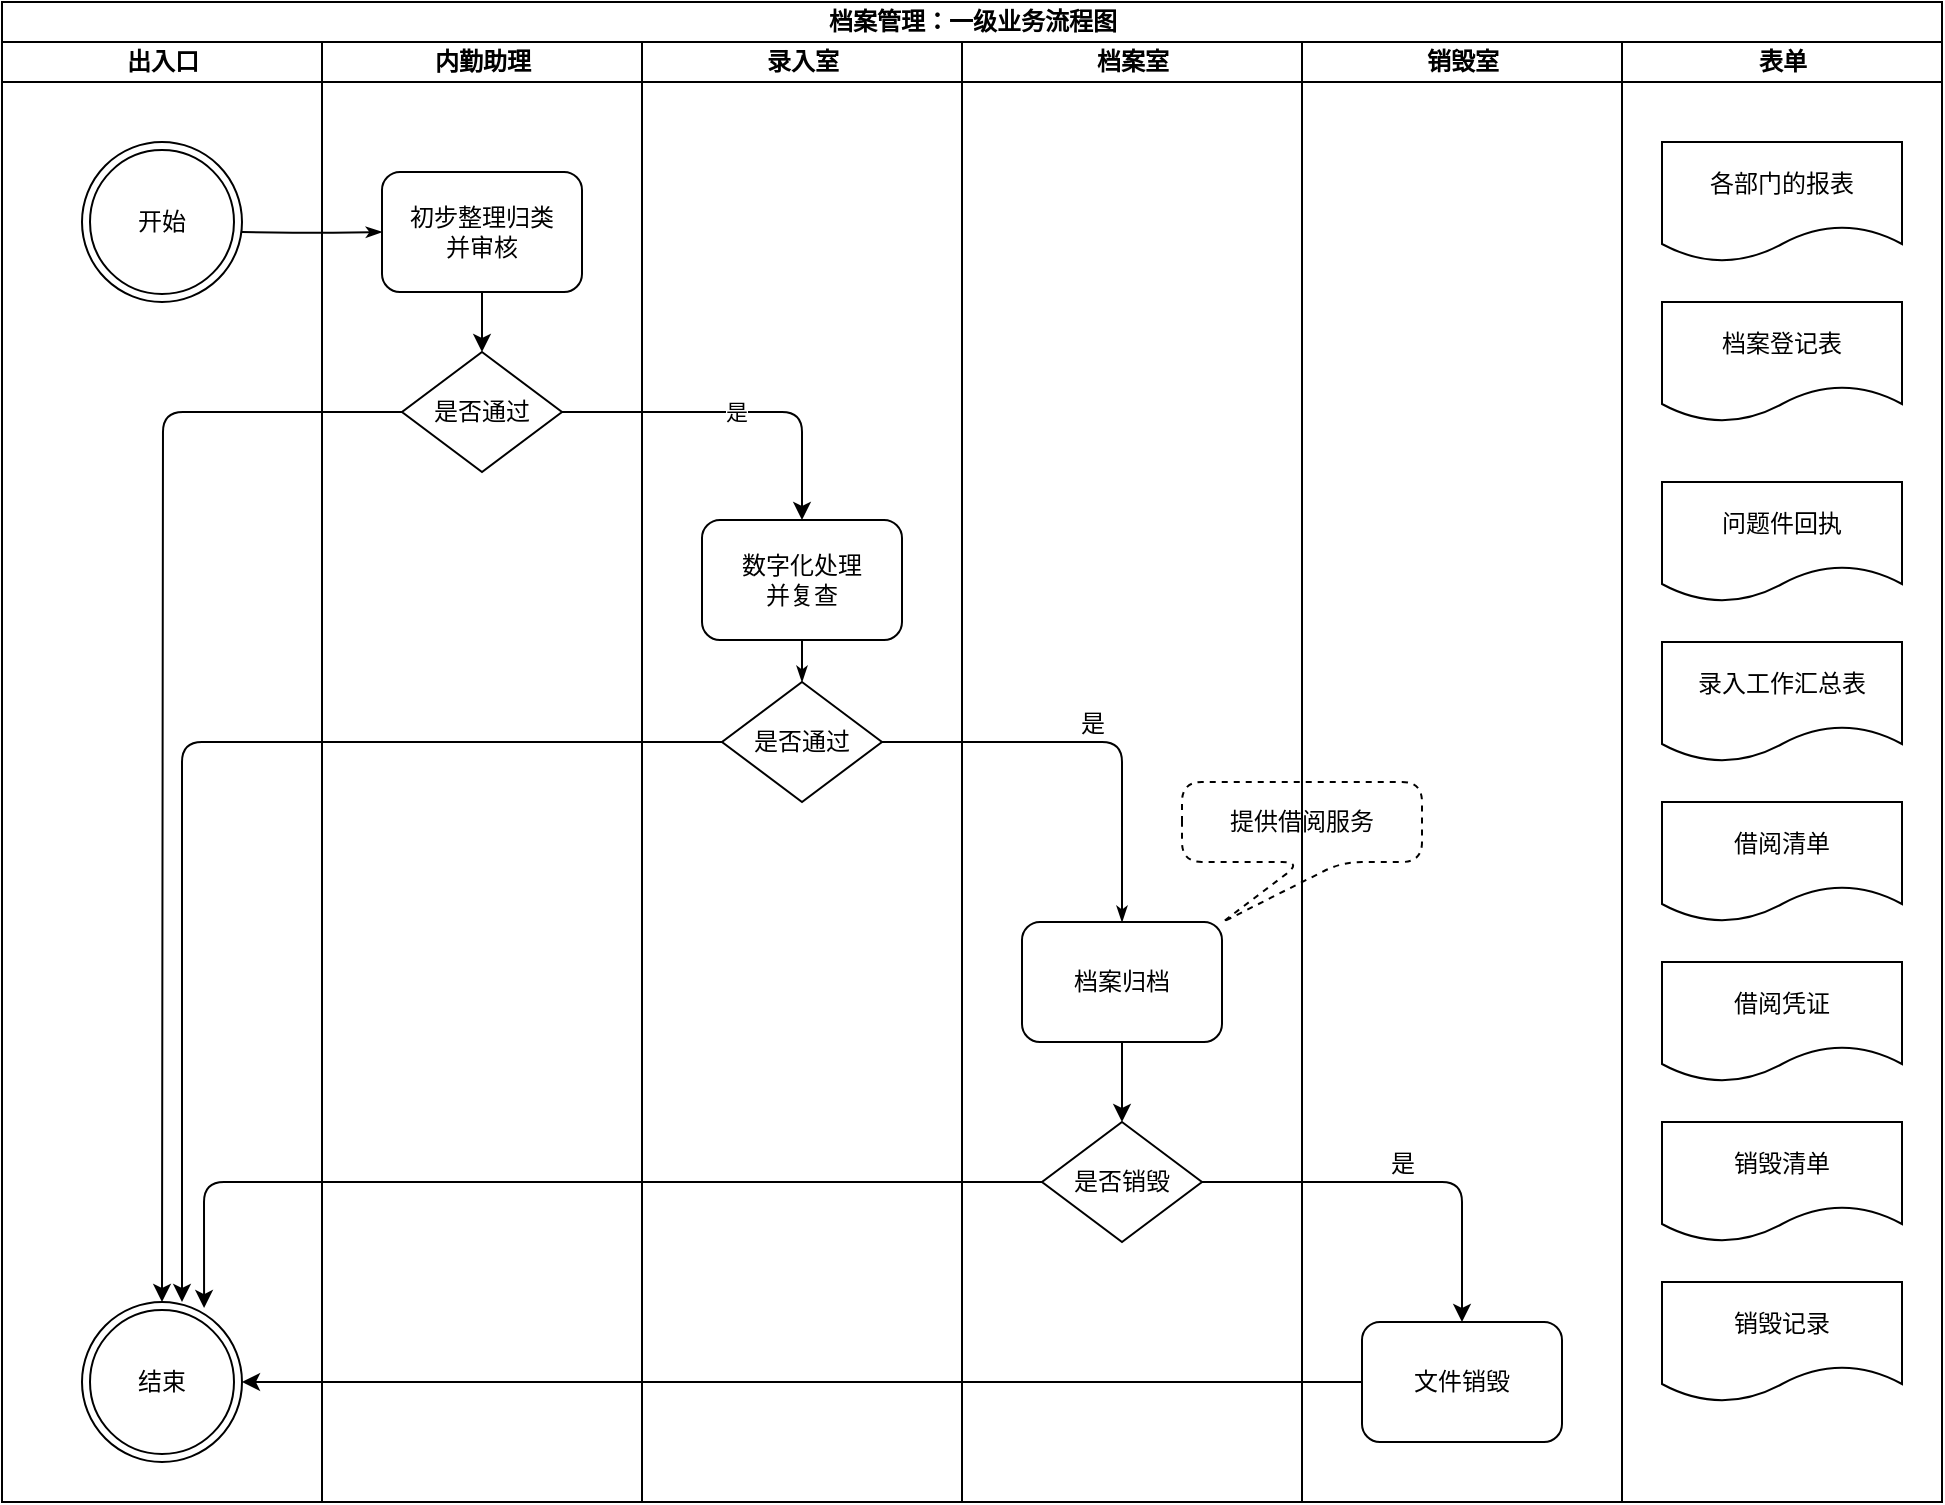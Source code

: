 <mxfile version="20.6.1" type="device"><diagram name="Page-1" id="74e2e168-ea6b-b213-b513-2b3c1d86103e"><mxGraphModel dx="1209" dy="844" grid="1" gridSize="10" guides="1" tooltips="1" connect="1" arrows="1" fold="1" page="1" pageScale="1" pageWidth="1100" pageHeight="850" background="none" math="0" shadow="0"><root><mxCell id="0"/><mxCell id="1" parent="0"/><mxCell id="77e6c97f196da883-1" value="档案管理：一级业务流程图" style="swimlane;html=1;childLayout=stackLayout;startSize=20;rounded=0;shadow=0;labelBackgroundColor=none;strokeWidth=1;fontFamily=Verdana;fontSize=12;align=center;verticalAlign=middle;" parent="1" vertex="1"><mxGeometry x="70" y="40" width="970" height="750" as="geometry"/></mxCell><mxCell id="77e6c97f196da883-2" value="出入口" style="swimlane;html=1;startSize=20;fontSize=12;verticalAlign=middle;" parent="77e6c97f196da883-1" vertex="1"><mxGeometry y="20" width="160" height="730" as="geometry"/></mxCell><mxCell id="FVrMTEXDV7RXB85mmUMX-4" value="开始" style="ellipse;shape=doubleEllipse;whiteSpace=wrap;html=1;aspect=fixed;fontSize=12;verticalAlign=middle;" parent="77e6c97f196da883-2" vertex="1"><mxGeometry x="40" y="50" width="80" height="80" as="geometry"/></mxCell><mxCell id="FVrMTEXDV7RXB85mmUMX-7" value="结束" style="ellipse;shape=doubleEllipse;whiteSpace=wrap;html=1;aspect=fixed;fontSize=12;verticalAlign=middle;" parent="77e6c97f196da883-2" vertex="1"><mxGeometry x="40" y="630" width="80" height="80" as="geometry"/></mxCell><mxCell id="77e6c97f196da883-26" style="edgeStyle=orthogonalEdgeStyle;rounded=1;html=1;labelBackgroundColor=none;startArrow=none;startFill=0;startSize=5;endArrow=classicThin;endFill=1;endSize=5;jettySize=auto;orthogonalLoop=1;strokeWidth=1;fontFamily=Verdana;fontSize=12;verticalAlign=middle;" parent="77e6c97f196da883-1" target="77e6c97f196da883-11" edge="1"><mxGeometry relative="1" as="geometry"><mxPoint x="120" y="115" as="sourcePoint"/></mxGeometry></mxCell><mxCell id="77e6c97f196da883-3" value="内勤助理" style="swimlane;html=1;startSize=20;fontSize=12;verticalAlign=middle;" parent="77e6c97f196da883-1" vertex="1"><mxGeometry x="160" y="20" width="160" height="730" as="geometry"/></mxCell><mxCell id="FVrMTEXDV7RXB85mmUMX-31" style="edgeStyle=orthogonalEdgeStyle;rounded=1;orthogonalLoop=1;jettySize=auto;html=1;fontSize=12;verticalAlign=middle;" parent="77e6c97f196da883-3" source="77e6c97f196da883-11" target="FVrMTEXDV7RXB85mmUMX-14" edge="1"><mxGeometry relative="1" as="geometry"/></mxCell><mxCell id="77e6c97f196da883-11" value="初步整理归类&lt;br&gt;并审核" style="rounded=1;whiteSpace=wrap;html=1;shadow=0;labelBackgroundColor=none;strokeWidth=1;fontFamily=Verdana;fontSize=12;align=center;verticalAlign=middle;" parent="77e6c97f196da883-3" vertex="1"><mxGeometry x="30" y="65" width="100" height="60" as="geometry"/></mxCell><mxCell id="FVrMTEXDV7RXB85mmUMX-14" value="是否通过" style="rhombus;whiteSpace=wrap;html=1;rounded=0;shadow=0;labelBackgroundColor=none;strokeWidth=1;fontFamily=Verdana;fontSize=12;align=center;verticalAlign=middle;" parent="77e6c97f196da883-3" vertex="1"><mxGeometry x="40" y="155" width="80" height="60" as="geometry"/></mxCell><mxCell id="77e6c97f196da883-5" value="录入室" style="swimlane;html=1;startSize=20;fontSize=12;verticalAlign=middle;" parent="77e6c97f196da883-1" vertex="1"><mxGeometry x="320" y="20" width="160" height="730" as="geometry"/></mxCell><mxCell id="77e6c97f196da883-15" value="数字化处理&lt;br&gt;并复查" style="rounded=1;whiteSpace=wrap;html=1;shadow=0;labelBackgroundColor=none;strokeWidth=1;fontFamily=Verdana;fontSize=12;align=center;verticalAlign=middle;" parent="77e6c97f196da883-5" vertex="1"><mxGeometry x="30" y="239" width="100" height="60" as="geometry"/></mxCell><mxCell id="77e6c97f196da883-16" value="是否通过" style="rhombus;whiteSpace=wrap;html=1;rounded=0;shadow=0;labelBackgroundColor=none;strokeWidth=1;fontFamily=Verdana;fontSize=12;align=center;verticalAlign=middle;" parent="77e6c97f196da883-5" vertex="1"><mxGeometry x="40" y="320" width="80" height="60" as="geometry"/></mxCell><mxCell id="77e6c97f196da883-34" style="edgeStyle=orthogonalEdgeStyle;rounded=1;html=1;labelBackgroundColor=none;startArrow=none;startFill=0;startSize=5;endArrow=classicThin;endFill=1;endSize=5;jettySize=auto;orthogonalLoop=1;strokeColor=#000000;strokeWidth=1;fontFamily=Verdana;fontSize=12;fontColor=#000000;verticalAlign=middle;" parent="77e6c97f196da883-5" source="77e6c97f196da883-15" target="77e6c97f196da883-16" edge="1"><mxGeometry relative="1" as="geometry"/></mxCell><mxCell id="77e6c97f196da883-6" value="档案室" style="swimlane;html=1;startSize=20;fontSize=12;verticalAlign=middle;" parent="77e6c97f196da883-1" vertex="1"><mxGeometry x="480" y="20" width="170" height="730" as="geometry"/></mxCell><mxCell id="77e6c97f196da883-17" value="档案归档" style="rounded=1;whiteSpace=wrap;html=1;shadow=0;labelBackgroundColor=none;strokeWidth=1;fontFamily=Verdana;fontSize=12;align=center;verticalAlign=middle;" parent="77e6c97f196da883-6" vertex="1"><mxGeometry x="30" y="440" width="100" height="60" as="geometry"/></mxCell><mxCell id="FVrMTEXDV7RXB85mmUMX-24" value="是否销毁" style="rhombus;whiteSpace=wrap;html=1;rounded=0;shadow=0;labelBackgroundColor=none;strokeWidth=1;fontFamily=Verdana;fontSize=12;align=center;verticalAlign=middle;" parent="77e6c97f196da883-6" vertex="1"><mxGeometry x="40" y="540" width="80" height="60" as="geometry"/></mxCell><mxCell id="FVrMTEXDV7RXB85mmUMX-27" style="edgeStyle=orthogonalEdgeStyle;rounded=1;orthogonalLoop=1;jettySize=auto;html=1;entryX=0.5;entryY=0;entryDx=0;entryDy=0;fontSize=12;verticalAlign=middle;exitX=0.5;exitY=1;exitDx=0;exitDy=0;" parent="77e6c97f196da883-6" source="77e6c97f196da883-17" target="FVrMTEXDV7RXB85mmUMX-24" edge="1"><mxGeometry relative="1" as="geometry"><mxPoint x="80" y="560" as="sourcePoint"/></mxGeometry></mxCell><mxCell id="FVrMTEXDV7RXB85mmUMX-44" value="提供借阅服务" style="shape=callout;whiteSpace=wrap;html=1;perimeter=calloutPerimeter;fontSize=12;position2=0.17;dashed=1;rounded=1;" parent="77e6c97f196da883-6" vertex="1"><mxGeometry x="110" y="370" width="120" height="70" as="geometry"/></mxCell><mxCell id="77e6c97f196da883-7" value="销毁室" style="swimlane;html=1;startSize=20;fontSize=12;verticalAlign=middle;" parent="77e6c97f196da883-1" vertex="1"><mxGeometry x="650" y="20" width="160" height="730" as="geometry"/></mxCell><mxCell id="77e6c97f196da883-24" value="文件销毁" style="rounded=1;whiteSpace=wrap;html=1;shadow=0;labelBackgroundColor=none;strokeWidth=1;fontFamily=Verdana;fontSize=12;align=center;verticalAlign=middle;" parent="77e6c97f196da883-7" vertex="1"><mxGeometry x="30" y="640" width="100" height="60" as="geometry"/></mxCell><mxCell id="FVrMTEXDV7RXB85mmUMX-19" value="表单" style="swimlane;html=1;startSize=20;fontSize=12;verticalAlign=middle;" parent="77e6c97f196da883-1" vertex="1"><mxGeometry x="810" y="20" width="160" height="730" as="geometry"/></mxCell><mxCell id="FVrMTEXDV7RXB85mmUMX-21" value="各部门的报表" style="shape=document;whiteSpace=wrap;html=1;boundedLbl=1;fontSize=12;verticalAlign=middle;" parent="FVrMTEXDV7RXB85mmUMX-19" vertex="1"><mxGeometry x="20" y="50" width="120" height="60" as="geometry"/></mxCell><mxCell id="FVrMTEXDV7RXB85mmUMX-46" value="档案登记表" style="shape=document;whiteSpace=wrap;html=1;boundedLbl=1;fontSize=12;verticalAlign=middle;" parent="FVrMTEXDV7RXB85mmUMX-19" vertex="1"><mxGeometry x="20" y="130" width="120" height="60" as="geometry"/></mxCell><mxCell id="FVrMTEXDV7RXB85mmUMX-47" value="借阅清单" style="shape=document;whiteSpace=wrap;html=1;boundedLbl=1;fontSize=12;verticalAlign=middle;" parent="FVrMTEXDV7RXB85mmUMX-19" vertex="1"><mxGeometry x="20" y="380" width="120" height="60" as="geometry"/></mxCell><mxCell id="FVrMTEXDV7RXB85mmUMX-49" value="录入工作汇总表" style="shape=document;whiteSpace=wrap;html=1;boundedLbl=1;fontSize=12;verticalAlign=middle;" parent="FVrMTEXDV7RXB85mmUMX-19" vertex="1"><mxGeometry x="20" y="300" width="120" height="60" as="geometry"/></mxCell><mxCell id="FVrMTEXDV7RXB85mmUMX-56" value="问题件回执" style="shape=document;whiteSpace=wrap;html=1;boundedLbl=1;fontSize=12;verticalAlign=middle;" parent="FVrMTEXDV7RXB85mmUMX-19" vertex="1"><mxGeometry x="20" y="220" width="120" height="60" as="geometry"/></mxCell><mxCell id="FVrMTEXDV7RXB85mmUMX-57" value="销毁记录" style="shape=document;whiteSpace=wrap;html=1;boundedLbl=1;fontSize=12;verticalAlign=middle;" parent="FVrMTEXDV7RXB85mmUMX-19" vertex="1"><mxGeometry x="20" y="620" width="120" height="60" as="geometry"/></mxCell><mxCell id="ukekslyT3ji9GhZdctoZ-3" value="销毁清单" style="shape=document;whiteSpace=wrap;html=1;boundedLbl=1;fontSize=12;verticalAlign=middle;" parent="FVrMTEXDV7RXB85mmUMX-19" vertex="1"><mxGeometry x="20" y="540" width="120" height="60" as="geometry"/></mxCell><mxCell id="-G0VntCuIH5fKgeqCk6Z-1" value="借阅凭证" style="shape=document;whiteSpace=wrap;html=1;boundedLbl=1;fontSize=12;verticalAlign=middle;" parent="FVrMTEXDV7RXB85mmUMX-19" vertex="1"><mxGeometry x="20" y="460" width="120" height="60" as="geometry"/></mxCell><mxCell id="77e6c97f196da883-35" value="是" style="edgeStyle=orthogonalEdgeStyle;rounded=1;html=1;labelBackgroundColor=none;startArrow=none;startFill=0;startSize=5;endArrow=classicThin;endFill=1;endSize=5;jettySize=auto;orthogonalLoop=1;strokeWidth=1;fontFamily=Verdana;fontSize=12;verticalAlign=bottom;" parent="77e6c97f196da883-1" source="77e6c97f196da883-16" target="77e6c97f196da883-17" edge="1"><mxGeometry relative="1" as="geometry"/></mxCell><mxCell id="FVrMTEXDV7RXB85mmUMX-28" value="是" style="edgeStyle=orthogonalEdgeStyle;rounded=1;orthogonalLoop=1;jettySize=auto;html=1;entryX=0.5;entryY=0;entryDx=0;entryDy=0;fontSize=12;verticalAlign=bottom;" parent="77e6c97f196da883-1" source="FVrMTEXDV7RXB85mmUMX-24" target="77e6c97f196da883-24" edge="1"><mxGeometry relative="1" as="geometry"><Array as="points"><mxPoint x="730" y="590"/></Array></mxGeometry></mxCell><mxCell id="FVrMTEXDV7RXB85mmUMX-29" style="edgeStyle=orthogonalEdgeStyle;rounded=1;orthogonalLoop=1;jettySize=auto;html=1;entryX=0.763;entryY=0.038;entryDx=0;entryDy=0;fontSize=12;verticalAlign=middle;entryPerimeter=0;exitX=0;exitY=0.5;exitDx=0;exitDy=0;" parent="77e6c97f196da883-1" source="FVrMTEXDV7RXB85mmUMX-24" target="FVrMTEXDV7RXB85mmUMX-7" edge="1"><mxGeometry relative="1" as="geometry"><Array as="points"><mxPoint x="101" y="590"/></Array></mxGeometry></mxCell><mxCell id="ukekslyT3ji9GhZdctoZ-1" value="是" style="edgeStyle=orthogonalEdgeStyle;rounded=1;orthogonalLoop=1;jettySize=auto;html=1;entryX=0.5;entryY=0;entryDx=0;entryDy=0;" parent="77e6c97f196da883-1" source="FVrMTEXDV7RXB85mmUMX-14" target="77e6c97f196da883-15" edge="1"><mxGeometry relative="1" as="geometry"/></mxCell><mxCell id="ukekslyT3ji9GhZdctoZ-2" style="edgeStyle=orthogonalEdgeStyle;rounded=1;orthogonalLoop=1;jettySize=auto;html=1;entryX=1;entryY=0.5;entryDx=0;entryDy=0;" parent="77e6c97f196da883-1" source="77e6c97f196da883-24" target="FVrMTEXDV7RXB85mmUMX-7" edge="1"><mxGeometry relative="1" as="geometry"/></mxCell><mxCell id="5XlVLRjsb_5VoxRCIlxq-1" style="edgeStyle=orthogonalEdgeStyle;rounded=1;orthogonalLoop=1;jettySize=auto;html=1;" parent="1" source="FVrMTEXDV7RXB85mmUMX-14" edge="1"><mxGeometry relative="1" as="geometry"><mxPoint x="150" y="690" as="targetPoint"/></mxGeometry></mxCell><mxCell id="5XlVLRjsb_5VoxRCIlxq-3" style="edgeStyle=orthogonalEdgeStyle;rounded=1;orthogonalLoop=1;jettySize=auto;html=1;" parent="1" source="77e6c97f196da883-16" edge="1"><mxGeometry relative="1" as="geometry"><mxPoint x="160" y="690" as="targetPoint"/><Array as="points"><mxPoint x="160" y="410"/><mxPoint x="160" y="690"/></Array></mxGeometry></mxCell></root></mxGraphModel></diagram></mxfile>